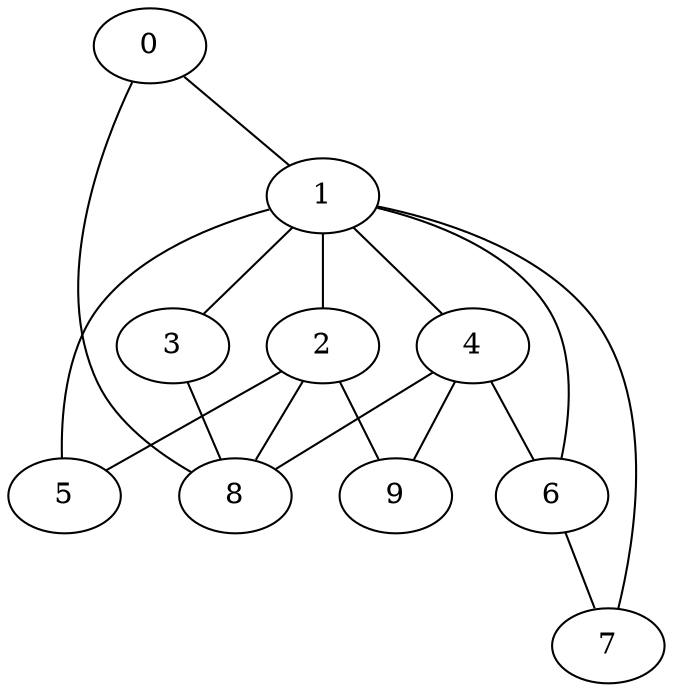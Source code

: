 
graph graphname {
    0 -- 1
0 -- 8
1 -- 2
1 -- 3
1 -- 4
1 -- 5
1 -- 6
1 -- 7
2 -- 8
2 -- 9
2 -- 5
3 -- 8
4 -- 6
4 -- 8
4 -- 9
6 -- 7

}
